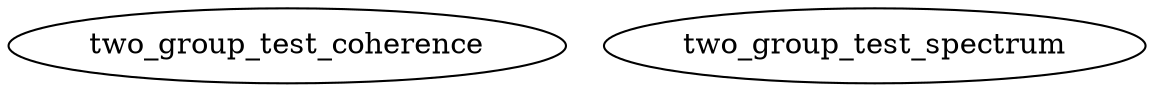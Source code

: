 /* Created by mdot for Matlab */
digraph m2html {

  two_group_test_coherence [URL="two_group_test_coherence.html"];
  two_group_test_spectrum [URL="two_group_test_spectrum.html"];
}